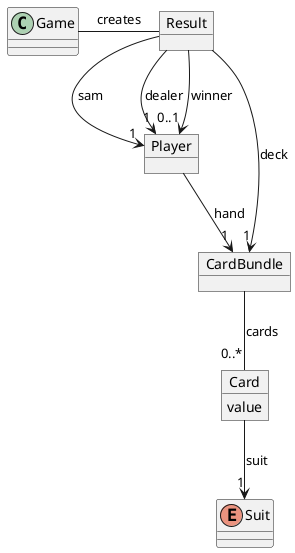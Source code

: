 @startuml


object Result {
}

object Player {
}

object CardBundle {
}

enum Suit {
}

object Card {
    value
}

Game - Result : creates

CardBundle -- "0..*"  Card : cards
Card --> "1"  Suit : suit

Result --> "1" CardBundle : deck
Result --> "1" Player : sam
Result --> "1" Player : dealer
Result --> "0..1" Player : winner
Player --> "1" CardBundle : hand

@enduml
